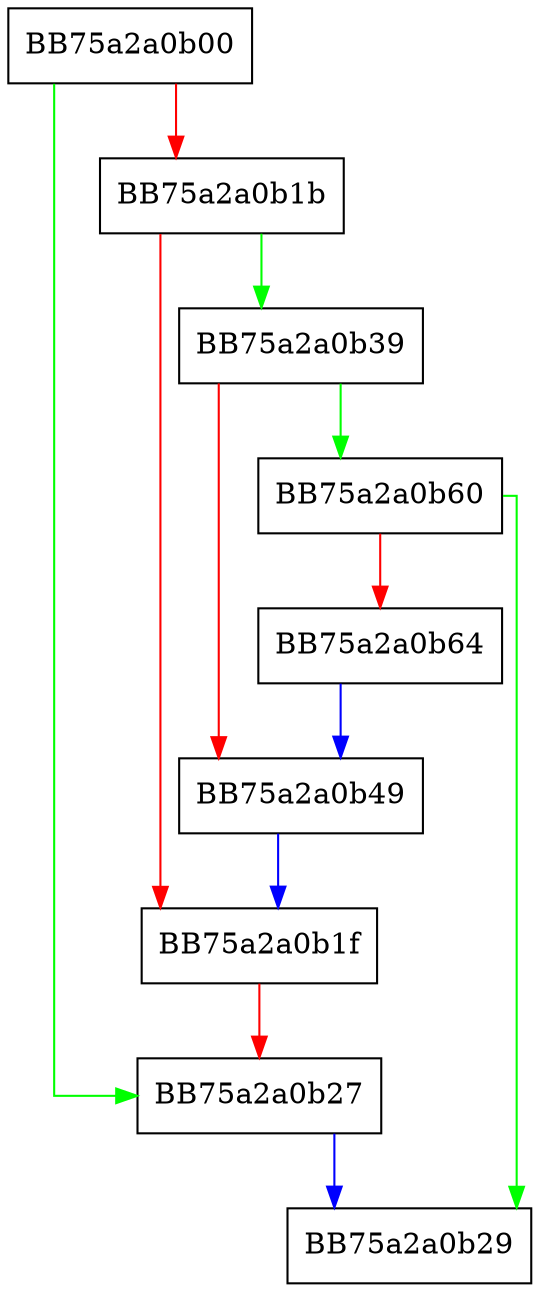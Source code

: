 digraph sqlite3BtreeCommitPhaseTwo {
  node [shape="box"];
  graph [splines=ortho];
  BB75a2a0b00 -> BB75a2a0b27 [color="green"];
  BB75a2a0b00 -> BB75a2a0b1b [color="red"];
  BB75a2a0b1b -> BB75a2a0b39 [color="green"];
  BB75a2a0b1b -> BB75a2a0b1f [color="red"];
  BB75a2a0b1f -> BB75a2a0b27 [color="red"];
  BB75a2a0b27 -> BB75a2a0b29 [color="blue"];
  BB75a2a0b39 -> BB75a2a0b60 [color="green"];
  BB75a2a0b39 -> BB75a2a0b49 [color="red"];
  BB75a2a0b49 -> BB75a2a0b1f [color="blue"];
  BB75a2a0b60 -> BB75a2a0b29 [color="green"];
  BB75a2a0b60 -> BB75a2a0b64 [color="red"];
  BB75a2a0b64 -> BB75a2a0b49 [color="blue"];
}